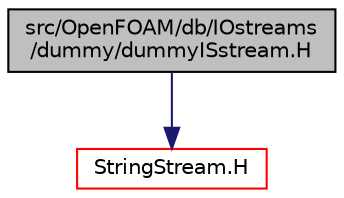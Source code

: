 digraph "src/OpenFOAM/db/IOstreams/dummy/dummyISstream.H"
{
  bgcolor="transparent";
  edge [fontname="Helvetica",fontsize="10",labelfontname="Helvetica",labelfontsize="10"];
  node [fontname="Helvetica",fontsize="10",shape=record];
  Node1 [label="src/OpenFOAM/db/IOstreams\l/dummy/dummyISstream.H",height=0.2,width=0.4,color="black", fillcolor="grey75", style="filled" fontcolor="black"];
  Node1 -> Node2 [color="midnightblue",fontsize="10",style="solid",fontname="Helvetica"];
  Node2 [label="StringStream.H",height=0.2,width=0.4,color="red",URL="$StringStream_8H.html",tooltip="Input/output from string buffers. "];
}
